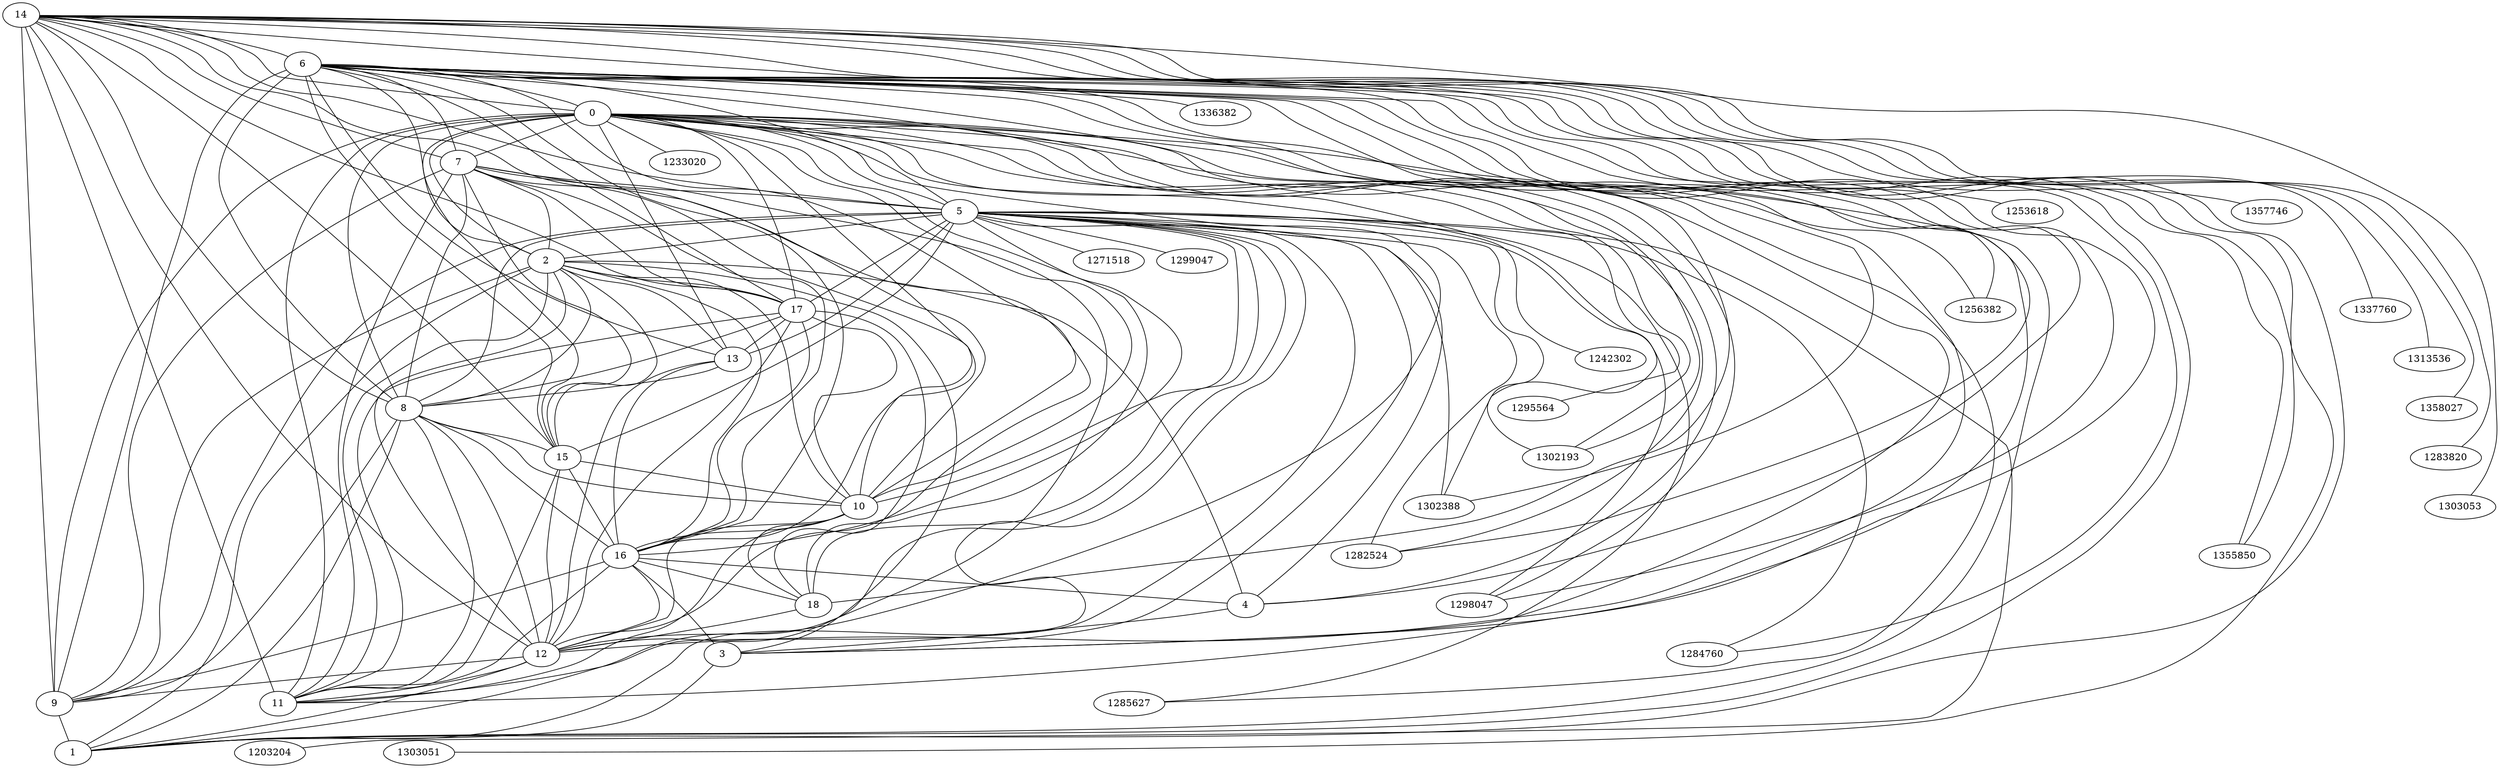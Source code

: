 graph G {
0 -- 1302193 [weight=0.09733944735694036, s=External];
0 [id=284775];
1 [id=292029];
1302193 [id=302193, c=0];
0 -- 1242302 [weight=0.10157850330618456, s=External];
2 [id=292030];
3 [id=292031];
1242302 [id=242302, c=0];
0 -- 1285627 [weight=0.10191460141368638, s=External];
4 [id=292032];
5 [id=292033];
1285627 [id=285627, c=0];
0 -- 1256382 [weight=0.10213550389872757, s=External];
6 [id=292034];
7 [id=299266];
1256382 [id=256382, c=0];
0 -- 1302388 [weight=0.10525455907176753, s=External];
8 [id=299268];
9 [id=299270];
1302388 [id=302388, c=0];
0 -- 1295564 [weight=0.10945123195508452, s=External];
10 [id=302990];
11 [id=302991];
1295564 [id=295564, c=19];
0 -- 1233020 [weight=0.11103175980155038, s=External];
12 [id=303036];
13 [id=309857];
1233020 [id=233020, c=0];
0 -- 1282524 [weight=0.12881310670698232, s=External];
14 [id=311020];
15 [id=313292];
1282524 [id=282524, c=0];
0 -- 1298047 [weight=0.13429939902505184, s=External];
16 [id=319290];
17 [id=332018];
1298047 [id=298047, c=0];
0 -- 18 [weight=0.1408036599259041, s=Hidden];
18 [id=337500];
2 -- 0 [weight=0.254863129673168];
0 -- 16 [weight=0.1544504162731609, s=Hidden];
5 -- 0 [weight=0.257838525105058];
0 -- 17 [weight=0.16211226210542926, s=Hidden];
6 -- 0 [weight=0.268366548671947];
0 -- 13 [weight=0.17395070561724044, s=Hidden];
14 -- 0 [weight=0.086710677638961];
0 -- 9 [weight=0.18333485530340224, s=Hidden];
2 -- 1 [weight=0.452462014392978];
0 -- 10 [weight=0.18561671353550244, s=Hidden];
5 -- 2 [weight=0.463150825910968];
0 -- 15 [weight=0.19212571247427052, s=Hidden];
6 -- 2 [weight=0.393851395192867];
0 -- 11 [weight=0.19685719447877556, s=Hidden];
8 -- 2 [weight=0.418286102305632];
0 -- 12 [weight=0.2074545188660015, s=Hidden];
5 -- 1 [weight=0.448589877541505];
0 -- 8 [weight=0.22648739120004066, s=Hidden];
5 -- 3 [weight=0.462490931139038];
0 -- 7 [weight=0.22979170740334537, s=Hidden];
5 -- 4 [weight=0.356212305129549];
0 -- 4 [weight=0.23400588718635368, s=Hidden];
6 -- 5 [weight=0.635413748467059];
0 -- 3 [weight=0.23488344653118345, s=Hidden];
7 -- 5 [weight=0.388772965747];
0 -- 1 [weight=0.24628911102881815, s=Hidden];
8 -- 5 [weight=0.392448762418898];
2 -- 17 [weight=0.2759009016209422, s=Hidden];
14 -- 5 [weight=0.0569059985178901];
2 -- 4 [weight=0.3062845836550527, s=Hidden];
16 -- 5 [weight=0.243886281602284];
2 -- 15 [weight=0.3342552238171625, s=Hidden];
6 -- 1 [weight=0.397427194361405];
2 -- 13 [weight=0.3359448703889972, s=Hidden];
6 -- 3 [weight=0.376214544072656];
2 -- 12 [weight=0.36241786883365906, s=Hidden];
6 -- 4 [weight=0.340272677799653];
2 -- 9 [weight=0.3643195586644537, s=Hidden];
14 -- 6 [weight=0.0643971729596788];
2 -- 10 [weight=0.3664731336908615, s=Hidden];
3 -- 1 [weight=0.379718659296516];
2 -- 3 [weight=0.37598775710452603, s=Hidden];
7 -- 1 [weight=0.378267615959328];
2 -- 7 [weight=0.37895930950454815, s=Hidden];
8 -- 1 [weight=0.378686059629247];
2 -- 11 [weight=0.3807085401356658, s=Hidden];
9 -- 1 [weight=0.59986731954998];
5 -- 1203204 [weight=0.06195499042106173, s=External];
4 -- 3 [weight=0.614285795356865];
1203204 [id=203204, c=3];
16 -- 3 [weight=0.398952153564705];
5 -- 1285627 [weight=0.07731049344158995, s=External];
8 -- 7 [weight=0.581891847082828];
5 -- 1271518 [weight=0.077412210362067, s=External];
9 -- 7 [weight=0.417604580323537];
1271518 [id=271518, c=0];
11 -- 7 [weight=0.445721731628361];
5 -- 1302193 [weight=0.0780187088911807, s=External];
12 -- 7 [weight=0.487667914410105];
5 -- 1299047 [weight=0.08001323796344913, s=External];
9 -- 8 [weight=0.451018947539011];
1299047 [id=299047, c=0];
10 -- 8 [weight=0.418638924220904];
5 -- 1284760 [weight=0.080031631263473, s=External];
11 -- 8 [weight=0.464869217108725];
1284760 [id=284760, c=0];
12 -- 8 [weight=0.544207880140794];
5 -- 1302388 [weight=0.08080994697096616, s=External];
13 -- 8 [weight=0.410437548712756];
5 -- 1298047 [weight=0.08708971363156923, s=External];
17 -- 8 [weight=0.361823271561075];
5 -- 1282524 [weight=0.08790674998409365, s=External];
12 -- 9 [weight=0.43093991278241];
5 -- 17 [weight=0.26061076108592995, s=Hidden];
16 -- 4 [weight=0.332359428605291];
5 -- 18 [weight=0.2815707731719816, s=Hidden];
11 -- 10 [weight=0.430525355627609];
5 -- 13 [weight=0.2935250963184505, s=Hidden];
12 -- 11 [weight=0.538666480395773];
5 -- 15 [weight=0.3152961307591361, s=Hidden];
15 -- 11 [weight=0.442933615181561];
5 -- 11 [weight=0.3225578538365803, s=Hidden];
12 -- 10 [weight=0.4807214969662];
5 -- 9 [weight=0.3328103967307054, s=Hidden];
13 -- 12 [weight=0.41975194380397];
5 -- 12 [weight=0.3667285594853878, s=Hidden];
15 -- 12 [weight=0.420815119457591];
5 -- 10 [weight=0.3848106653609789, s=Hidden];
17 -- 12 [weight=0.391080132516838];
6 -- 1355850 [weight=0.06561852322975527, s=External];
18 -- 12 [weight=0.363139578585306];
1355850 [id=355850, c=0];
15 -- 10 [weight=0.422738114627897];
6 -- 1303051 [weight=0.0876387003577925, s=External];
17 -- 10 [weight=0.451094380933531];
1303051 [id=303051, c=0];
18 -- 10 [weight=0.369444534879732];
6 -- 1253618 [weight=0.09058607155277078, s=External];
17 -- 13 [weight=0.401946998341629];
1253618 [id=253618, c=0];
18 -- 17 [weight=0.386941374985729];
6 -- 1284760 [weight=0.0948592312455556, s=External];
6 -- 1302193 [weight=0.09530202786959863, s=External];
6 -- 1336382 [weight=0.09554988313472773, s=External];
1336382 [id=336382, c=0];
6 -- 1256382 [weight=0.09628757232335987, s=External];
6 -- 1302388 [weight=0.1131150395106707, s=External];
6 -- 1282524 [weight=0.11745101199041742, s=External];
6 -- 1298047 [weight=0.11908367344569022, s=External];
6 -- 16 [weight=0.22399881260298987, s=Hidden];
6 -- 17 [weight=0.23490525044874996, s=Hidden];
6 -- 13 [weight=0.2538056621680222, s=Hidden];
6 -- 15 [weight=0.25727684154977, s=Hidden];
6 -- 18 [weight=0.26323992911240157, s=Hidden];
6 -- 9 [weight=0.2819789906268865, s=Hidden];
6 -- 11 [weight=0.296990746485114, s=Hidden];
6 -- 10 [weight=0.31693396509132665, s=Hidden];
6 -- 12 [weight=0.3250701083923379, s=Hidden];
6 -- 7 [weight=0.34903985548843613, s=Hidden];
6 -- 8 [weight=0.35206670701914733, s=Hidden];
7 -- 10 [weight=0.3878599536114552, s=Hidden];
7 -- 15 [weight=0.39925264460959614, s=Hidden];
8 -- 15 [weight=0.3848600566764491, s=Hidden];
10 -- 16 [weight=0.38543923540313846, s=Hidden];
12 -- 1 [weight=0.36395815114054375, s=Hidden];
12 -- 16 [weight=0.36480550228498493, s=Hidden];
14 -- 1357746 [weight=0.0571764015987977, s=External];
1357746 [id=357746, c=0];
14 -- 12 [weight=0.058478257599958394, s=Hidden];
14 -- 1337760 [weight=0.05850222348372081, s=External];
1337760 [id=337760, c=0];
14 -- 17 [weight=0.05895584104893806, s=Hidden];
14 -- 1313536 [weight=0.059859079523288714, s=External];
1313536 [id=313536, c=0];
14 -- 1358027 [weight=0.06606032262189872, s=External];
1358027 [id=358027, c=0];
14 -- 1283820 [weight=0.06708498259881047, s=External];
1283820 [id=283820, c=0];
14 -- 9 [weight=0.0680169433312416, s=Hidden];
14 -- 1 [weight=0.06946381411326374, s=Hidden];
14 -- 7 [weight=0.07297213243415379, s=Hidden];
14 -- 10 [weight=0.07452566087881854, s=Hidden];
14 -- 15 [weight=0.07590517996806406, s=Hidden];
14 -- 11 [weight=0.0769445781136788, s=Hidden];
14 -- 8 [weight=0.07701121384346551, s=Hidden];
14 -- 1355850 [weight=0.08318805764914151, s=External];
14 -- 1303053 [weight=0.0861210710133372, s=External];
1303053 [id=303053, c=0];
16 -- 2 [weight=0.2444930248465488, s=Hidden];
16 -- 18 [weight=0.3083411035743577, s=Hidden];
16 -- 9 [weight=0.3164404816594963, s=Hidden];
16 -- 13 [weight=0.3252838962855249, s=Hidden];
16 -- 11 [weight=0.33289755920582753, s=Hidden];
16 -- 8 [weight=0.35246059035570276, s=Hidden];
16 -- 7 [weight=0.357539124273719, s=Hidden];
16 -- 17 [weight=0.37003862417641714, s=Hidden];
16 -- 15 [weight=0.3735842674808141, s=Hidden];
17 -- 7 [weight=0.3668439227852372, s=Hidden];
17 -- 11 [weight=0.378365968982914, s=Hidden];
}
